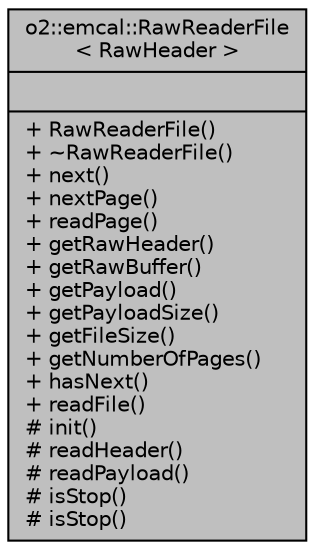 digraph "o2::emcal::RawReaderFile&lt; RawHeader &gt;"
{
 // INTERACTIVE_SVG=YES
  bgcolor="transparent";
  edge [fontname="Helvetica",fontsize="10",labelfontname="Helvetica",labelfontsize="10"];
  node [fontname="Helvetica",fontsize="10",shape=record];
  Node1 [label="{o2::emcal::RawReaderFile\l\< RawHeader \>\n||+ RawReaderFile()\l+ ~RawReaderFile()\l+ next()\l+ nextPage()\l+ readPage()\l+ getRawHeader()\l+ getRawBuffer()\l+ getPayload()\l+ getPayloadSize()\l+ getFileSize()\l+ getNumberOfPages()\l+ hasNext()\l+ readFile()\l# init()\l# readHeader()\l# readPayload()\l# isStop()\l# isStop()\l}",height=0.2,width=0.4,color="black", fillcolor="grey75", style="filled", fontcolor="black"];
}
